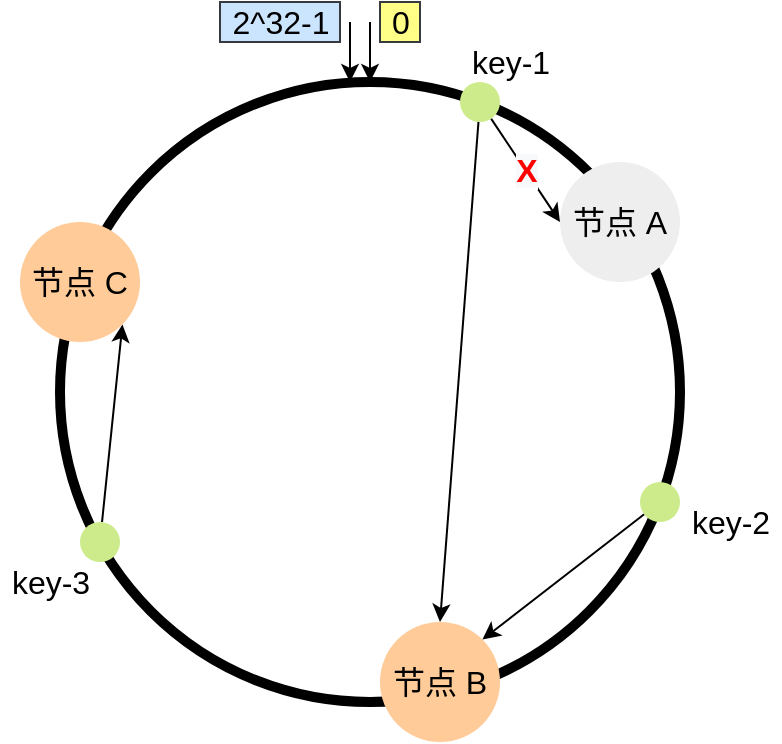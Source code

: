 <mxfile version="16.6.1" type="github">
  <diagram id="dUYbaPhnGVqv1Kl6U1wE" name="Page-1">
    <mxGraphModel dx="946" dy="558" grid="1" gridSize="10" guides="1" tooltips="1" connect="1" arrows="1" fold="1" page="1" pageScale="1" pageWidth="827" pageHeight="1169" math="0" shadow="0">
      <root>
        <mxCell id="0" />
        <mxCell id="1" parent="0" />
        <mxCell id="tIOVdsP5An5NUI-i8oHf-1" value="" style="ellipse;whiteSpace=wrap;html=1;aspect=fixed;strokeWidth=5;fontSize=16;" vertex="1" parent="1">
          <mxGeometry x="260" y="140" width="310" height="310" as="geometry" />
        </mxCell>
        <mxCell id="tIOVdsP5An5NUI-i8oHf-3" value="" style="endArrow=classic;html=1;rounded=0;entryX=0.5;entryY=0;entryDx=0;entryDy=0;fontSize=16;" edge="1" parent="1" target="tIOVdsP5An5NUI-i8oHf-1">
          <mxGeometry width="50" height="50" relative="1" as="geometry">
            <mxPoint x="415" y="110" as="sourcePoint" />
            <mxPoint x="450" y="50" as="targetPoint" />
          </mxGeometry>
        </mxCell>
        <mxCell id="tIOVdsP5An5NUI-i8oHf-4" value="0" style="text;html=1;align=center;verticalAlign=middle;resizable=0;points=[];autosize=1;strokeColor=#36393d;fillColor=#ffff88;fontSize=16;" vertex="1" parent="1">
          <mxGeometry x="420" y="100" width="20" height="20" as="geometry" />
        </mxCell>
        <mxCell id="tIOVdsP5An5NUI-i8oHf-7" value="" style="endArrow=classic;html=1;rounded=0;entryX=0.5;entryY=0;entryDx=0;entryDy=0;fontSize=16;" edge="1" parent="1">
          <mxGeometry width="50" height="50" relative="1" as="geometry">
            <mxPoint x="405" y="110" as="sourcePoint" />
            <mxPoint x="405" y="140" as="targetPoint" />
          </mxGeometry>
        </mxCell>
        <mxCell id="tIOVdsP5An5NUI-i8oHf-8" value="2^32-1" style="text;html=1;align=center;verticalAlign=middle;resizable=0;points=[];autosize=1;strokeColor=#36393d;fillColor=#cce5ff;fontSize=16;" vertex="1" parent="1">
          <mxGeometry x="340" y="100" width="60" height="20" as="geometry" />
        </mxCell>
        <mxCell id="tIOVdsP5An5NUI-i8oHf-11" value="节点 A" style="ellipse;whiteSpace=wrap;html=1;aspect=fixed;fontSize=16;strokeWidth=5;fillColor=#eeeeee;strokeColor=none;" vertex="1" parent="1">
          <mxGeometry x="510" y="180" width="60" height="60" as="geometry" />
        </mxCell>
        <mxCell id="tIOVdsP5An5NUI-i8oHf-12" value="节点 B" style="ellipse;whiteSpace=wrap;html=1;aspect=fixed;fontSize=16;strokeWidth=5;fillColor=#ffcc99;strokeColor=none;" vertex="1" parent="1">
          <mxGeometry x="420" y="410" width="60" height="60" as="geometry" />
        </mxCell>
        <mxCell id="tIOVdsP5An5NUI-i8oHf-13" value="节点 C" style="ellipse;whiteSpace=wrap;html=1;aspect=fixed;fontSize=16;strokeWidth=5;fillColor=#ffcc99;strokeColor=none;" vertex="1" parent="1">
          <mxGeometry x="240" y="210" width="60" height="60" as="geometry" />
        </mxCell>
        <mxCell id="tIOVdsP5An5NUI-i8oHf-21" style="rounded=0;orthogonalLoop=1;jettySize=auto;html=1;entryX=1;entryY=0;entryDx=0;entryDy=0;fontSize=16;" edge="1" parent="1" source="tIOVdsP5An5NUI-i8oHf-15" target="tIOVdsP5An5NUI-i8oHf-12">
          <mxGeometry relative="1" as="geometry">
            <mxPoint x="530" y="380" as="targetPoint" />
          </mxGeometry>
        </mxCell>
        <mxCell id="tIOVdsP5An5NUI-i8oHf-15" value="" style="ellipse;whiteSpace=wrap;html=1;aspect=fixed;fontSize=16;strokeWidth=5;fillColor=#cdeb8b;strokeColor=none;" vertex="1" parent="1">
          <mxGeometry x="550" y="340" width="20" height="20" as="geometry" />
        </mxCell>
        <mxCell id="tIOVdsP5An5NUI-i8oHf-18" value="key-2" style="text;html=1;align=center;verticalAlign=middle;resizable=0;points=[];autosize=1;strokeColor=none;fillColor=none;fontSize=16;" vertex="1" parent="1">
          <mxGeometry x="570" y="350" width="50" height="20" as="geometry" />
        </mxCell>
        <mxCell id="tIOVdsP5An5NUI-i8oHf-24" style="edgeStyle=none;rounded=0;orthogonalLoop=1;jettySize=auto;html=1;entryX=1;entryY=1;entryDx=0;entryDy=0;fontSize=16;" edge="1" parent="1" source="tIOVdsP5An5NUI-i8oHf-22" target="tIOVdsP5An5NUI-i8oHf-13">
          <mxGeometry relative="1" as="geometry" />
        </mxCell>
        <mxCell id="tIOVdsP5An5NUI-i8oHf-22" value="" style="ellipse;whiteSpace=wrap;html=1;aspect=fixed;fontSize=16;strokeWidth=5;fillColor=#cdeb8b;strokeColor=none;" vertex="1" parent="1">
          <mxGeometry x="270" y="360" width="20" height="20" as="geometry" />
        </mxCell>
        <mxCell id="tIOVdsP5An5NUI-i8oHf-23" value="key-3" style="text;html=1;align=center;verticalAlign=middle;resizable=0;points=[];autosize=1;strokeColor=none;fillColor=none;fontSize=16;" vertex="1" parent="1">
          <mxGeometry x="230" y="380" width="50" height="20" as="geometry" />
        </mxCell>
        <mxCell id="tIOVdsP5An5NUI-i8oHf-27" value="&lt;span style=&quot;color: rgb(255, 0, 0); font-family: helvetica; font-size: 16px; font-style: normal; font-weight: bold; letter-spacing: normal; text-align: center; text-indent: 0px; text-transform: none; word-spacing: 0px; background-color: rgb(248, 249, 250); text-decoration: none; display: inline; float: none;&quot;&gt;X&lt;/span&gt;" style="edgeStyle=none;rounded=0;orthogonalLoop=1;jettySize=auto;html=1;entryX=0;entryY=0.5;entryDx=0;entryDy=0;fontSize=16;" edge="1" parent="1" source="tIOVdsP5An5NUI-i8oHf-25" target="tIOVdsP5An5NUI-i8oHf-11">
          <mxGeometry relative="1" as="geometry" />
        </mxCell>
        <mxCell id="tIOVdsP5An5NUI-i8oHf-33" style="edgeStyle=none;rounded=0;orthogonalLoop=1;jettySize=auto;html=1;entryX=0.5;entryY=0;entryDx=0;entryDy=0;fontSize=16;fontColor=#FF0000;" edge="1" parent="1" source="tIOVdsP5An5NUI-i8oHf-25" target="tIOVdsP5An5NUI-i8oHf-12">
          <mxGeometry relative="1" as="geometry" />
        </mxCell>
        <mxCell id="tIOVdsP5An5NUI-i8oHf-25" value="" style="ellipse;whiteSpace=wrap;html=1;aspect=fixed;fontSize=16;strokeWidth=5;fillColor=#cdeb8b;strokeColor=none;" vertex="1" parent="1">
          <mxGeometry x="460" y="140" width="20" height="20" as="geometry" />
        </mxCell>
        <mxCell id="tIOVdsP5An5NUI-i8oHf-26" value="key-1" style="text;html=1;align=center;verticalAlign=middle;resizable=0;points=[];autosize=1;strokeColor=none;fillColor=none;fontSize=16;" vertex="1" parent="1">
          <mxGeometry x="460" y="120" width="50" height="20" as="geometry" />
        </mxCell>
      </root>
    </mxGraphModel>
  </diagram>
</mxfile>
